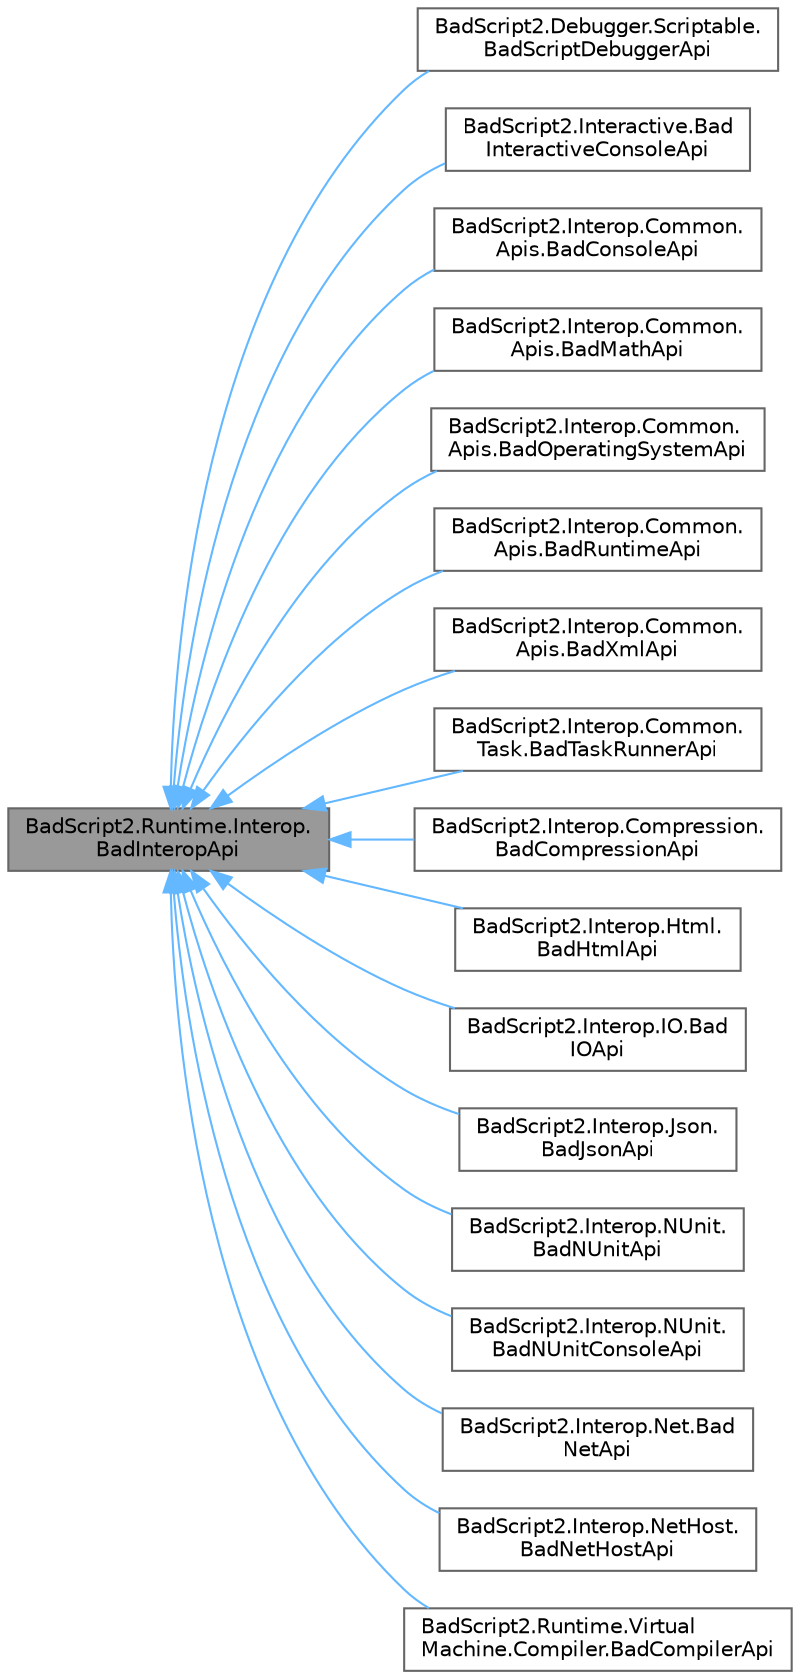 digraph "BadScript2.Runtime.Interop.BadInteropApi"
{
 // LATEX_PDF_SIZE
  bgcolor="transparent";
  edge [fontname=Helvetica,fontsize=10,labelfontname=Helvetica,labelfontsize=10];
  node [fontname=Helvetica,fontsize=10,shape=box,height=0.2,width=0.4];
  rankdir="LR";
  Node1 [id="Node000001",label="BadScript2.Runtime.Interop.\lBadInteropApi",height=0.2,width=0.4,color="gray40", fillcolor="grey60", style="filled", fontcolor="black",tooltip="Implements an Interop API for the BS2 Language."];
  Node1 -> Node2 [id="edge1_Node000001_Node000002",dir="back",color="steelblue1",style="solid",tooltip=" "];
  Node2 [id="Node000002",label="BadScript2.Debugger.Scriptable.\lBadScriptDebuggerApi",height=0.2,width=0.4,color="gray40", fillcolor="white", style="filled",URL="$class_bad_script2_1_1_debugger_1_1_scriptable_1_1_bad_script_debugger_api.html",tooltip=" "];
  Node1 -> Node3 [id="edge2_Node000001_Node000003",dir="back",color="steelblue1",style="solid",tooltip=" "];
  Node3 [id="Node000003",label="BadScript2.Interactive.Bad\lInteractiveConsoleApi",height=0.2,width=0.4,color="gray40", fillcolor="white", style="filled",URL="$class_bad_script2_1_1_interactive_1_1_bad_interactive_console_api.html",tooltip=" "];
  Node1 -> Node4 [id="edge3_Node000001_Node000004",dir="back",color="steelblue1",style="solid",tooltip=" "];
  Node4 [id="Node000004",label="BadScript2.Interop.Common.\lApis.BadConsoleApi",height=0.2,width=0.4,color="gray40", fillcolor="white", style="filled",URL="$class_bad_script2_1_1_interop_1_1_common_1_1_apis_1_1_bad_console_api.html",tooltip="Implements the \"Console\" API."];
  Node1 -> Node5 [id="edge4_Node000001_Node000005",dir="back",color="steelblue1",style="solid",tooltip=" "];
  Node5 [id="Node000005",label="BadScript2.Interop.Common.\lApis.BadMathApi",height=0.2,width=0.4,color="gray40", fillcolor="white", style="filled",URL="$class_bad_script2_1_1_interop_1_1_common_1_1_apis_1_1_bad_math_api.html",tooltip="Implements the \"Math\" API."];
  Node1 -> Node6 [id="edge5_Node000001_Node000006",dir="back",color="steelblue1",style="solid",tooltip=" "];
  Node6 [id="Node000006",label="BadScript2.Interop.Common.\lApis.BadOperatingSystemApi",height=0.2,width=0.4,color="gray40", fillcolor="white", style="filled",URL="$class_bad_script2_1_1_interop_1_1_common_1_1_apis_1_1_bad_operating_system_api.html",tooltip="Implements the \"OS\" API."];
  Node1 -> Node7 [id="edge6_Node000001_Node000007",dir="back",color="steelblue1",style="solid",tooltip=" "];
  Node7 [id="Node000007",label="BadScript2.Interop.Common.\lApis.BadRuntimeApi",height=0.2,width=0.4,color="gray40", fillcolor="white", style="filled",URL="$class_bad_script2_1_1_interop_1_1_common_1_1_apis_1_1_bad_runtime_api.html",tooltip="Implements the \"Runtime\" API."];
  Node1 -> Node8 [id="edge7_Node000001_Node000008",dir="back",color="steelblue1",style="solid",tooltip=" "];
  Node8 [id="Node000008",label="BadScript2.Interop.Common.\lApis.BadXmlApi",height=0.2,width=0.4,color="gray40", fillcolor="white", style="filled",URL="$class_bad_script2_1_1_interop_1_1_common_1_1_apis_1_1_bad_xml_api.html",tooltip="Implements the \"Xml\" API."];
  Node1 -> Node9 [id="edge8_Node000001_Node000009",dir="back",color="steelblue1",style="solid",tooltip=" "];
  Node9 [id="Node000009",label="BadScript2.Interop.Common.\lTask.BadTaskRunnerApi",height=0.2,width=0.4,color="gray40", fillcolor="white", style="filled",URL="$class_bad_script2_1_1_interop_1_1_common_1_1_task_1_1_bad_task_runner_api.html",tooltip="Implements the 'Concurrent' API."];
  Node1 -> Node10 [id="edge9_Node000001_Node000010",dir="back",color="steelblue1",style="solid",tooltip=" "];
  Node10 [id="Node000010",label="BadScript2.Interop.Compression.\lBadCompressionApi",height=0.2,width=0.4,color="gray40", fillcolor="white", style="filled",URL="$class_bad_script2_1_1_interop_1_1_compression_1_1_bad_compression_api.html",tooltip="Implements the \"Compression\" API."];
  Node1 -> Node11 [id="edge10_Node000001_Node000011",dir="back",color="steelblue1",style="solid",tooltip=" "];
  Node11 [id="Node000011",label="BadScript2.Interop.Html.\lBadHtmlApi",height=0.2,width=0.4,color="gray40", fillcolor="white", style="filled",URL="$class_bad_script2_1_1_interop_1_1_html_1_1_bad_html_api.html",tooltip=" "];
  Node1 -> Node12 [id="edge11_Node000001_Node000012",dir="back",color="steelblue1",style="solid",tooltip=" "];
  Node12 [id="Node000012",label="BadScript2.Interop.IO.Bad\lIOApi",height=0.2,width=0.4,color="gray40", fillcolor="white", style="filled",URL="$class_bad_script2_1_1_interop_1_1_i_o_1_1_bad_i_o_api.html",tooltip="Implements the \"IO\" Api."];
  Node1 -> Node13 [id="edge12_Node000001_Node000013",dir="back",color="steelblue1",style="solid",tooltip=" "];
  Node13 [id="Node000013",label="BadScript2.Interop.Json.\lBadJsonApi",height=0.2,width=0.4,color="gray40", fillcolor="white", style="filled",URL="$class_bad_script2_1_1_interop_1_1_json_1_1_bad_json_api.html",tooltip="Implements the \"Json\" Api."];
  Node1 -> Node14 [id="edge13_Node000001_Node000014",dir="back",color="steelblue1",style="solid",tooltip=" "];
  Node14 [id="Node000014",label="BadScript2.Interop.NUnit.\lBadNUnitApi",height=0.2,width=0.4,color="gray40", fillcolor="white", style="filled",URL="$class_bad_script2_1_1_interop_1_1_n_unit_1_1_bad_n_unit_api.html",tooltip=" "];
  Node1 -> Node15 [id="edge14_Node000001_Node000015",dir="back",color="steelblue1",style="solid",tooltip=" "];
  Node15 [id="Node000015",label="BadScript2.Interop.NUnit.\lBadNUnitConsoleApi",height=0.2,width=0.4,color="gray40", fillcolor="white", style="filled",URL="$class_bad_script2_1_1_interop_1_1_n_unit_1_1_bad_n_unit_console_api.html",tooltip=" "];
  Node1 -> Node16 [id="edge15_Node000001_Node000016",dir="back",color="steelblue1",style="solid",tooltip=" "];
  Node16 [id="Node000016",label="BadScript2.Interop.Net.Bad\lNetApi",height=0.2,width=0.4,color="gray40", fillcolor="white", style="filled",URL="$class_bad_script2_1_1_interop_1_1_net_1_1_bad_net_api.html",tooltip=" "];
  Node1 -> Node17 [id="edge16_Node000001_Node000017",dir="back",color="steelblue1",style="solid",tooltip=" "];
  Node17 [id="Node000017",label="BadScript2.Interop.NetHost.\lBadNetHostApi",height=0.2,width=0.4,color="gray40", fillcolor="white", style="filled",URL="$class_bad_script2_1_1_interop_1_1_net_host_1_1_bad_net_host_api.html",tooltip=" "];
  Node1 -> Node18 [id="edge17_Node000001_Node000018",dir="back",color="steelblue1",style="solid",tooltip=" "];
  Node18 [id="Node000018",label="BadScript2.Runtime.Virtual\lMachine.Compiler.BadCompilerApi",height=0.2,width=0.4,color="gray40", fillcolor="white", style="filled",URL="$class_bad_script2_1_1_runtime_1_1_virtual_machine_1_1_compiler_1_1_bad_compiler_api.html",tooltip=" "];
}
